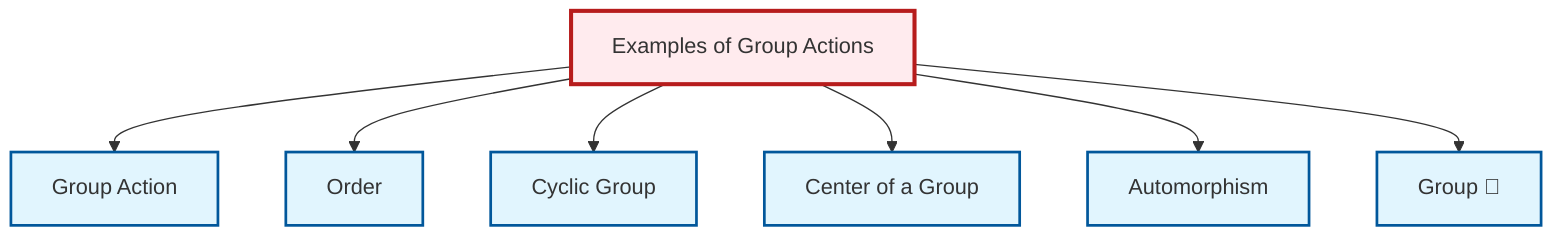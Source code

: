 graph TD
    classDef definition fill:#e1f5fe,stroke:#01579b,stroke-width:2px
    classDef theorem fill:#f3e5f5,stroke:#4a148c,stroke-width:2px
    classDef axiom fill:#fff3e0,stroke:#e65100,stroke-width:2px
    classDef example fill:#e8f5e9,stroke:#1b5e20,stroke-width:2px
    classDef current fill:#ffebee,stroke:#b71c1c,stroke-width:3px
    def-group["Group 📝"]:::definition
    def-center-of-group["Center of a Group"]:::definition
    def-order["Order"]:::definition
    def-group-action["Group Action"]:::definition
    def-automorphism["Automorphism"]:::definition
    ex-group-action-examples["Examples of Group Actions"]:::example
    def-cyclic-group["Cyclic Group"]:::definition
    ex-group-action-examples --> def-group-action
    ex-group-action-examples --> def-order
    ex-group-action-examples --> def-cyclic-group
    ex-group-action-examples --> def-center-of-group
    ex-group-action-examples --> def-automorphism
    ex-group-action-examples --> def-group
    class ex-group-action-examples current